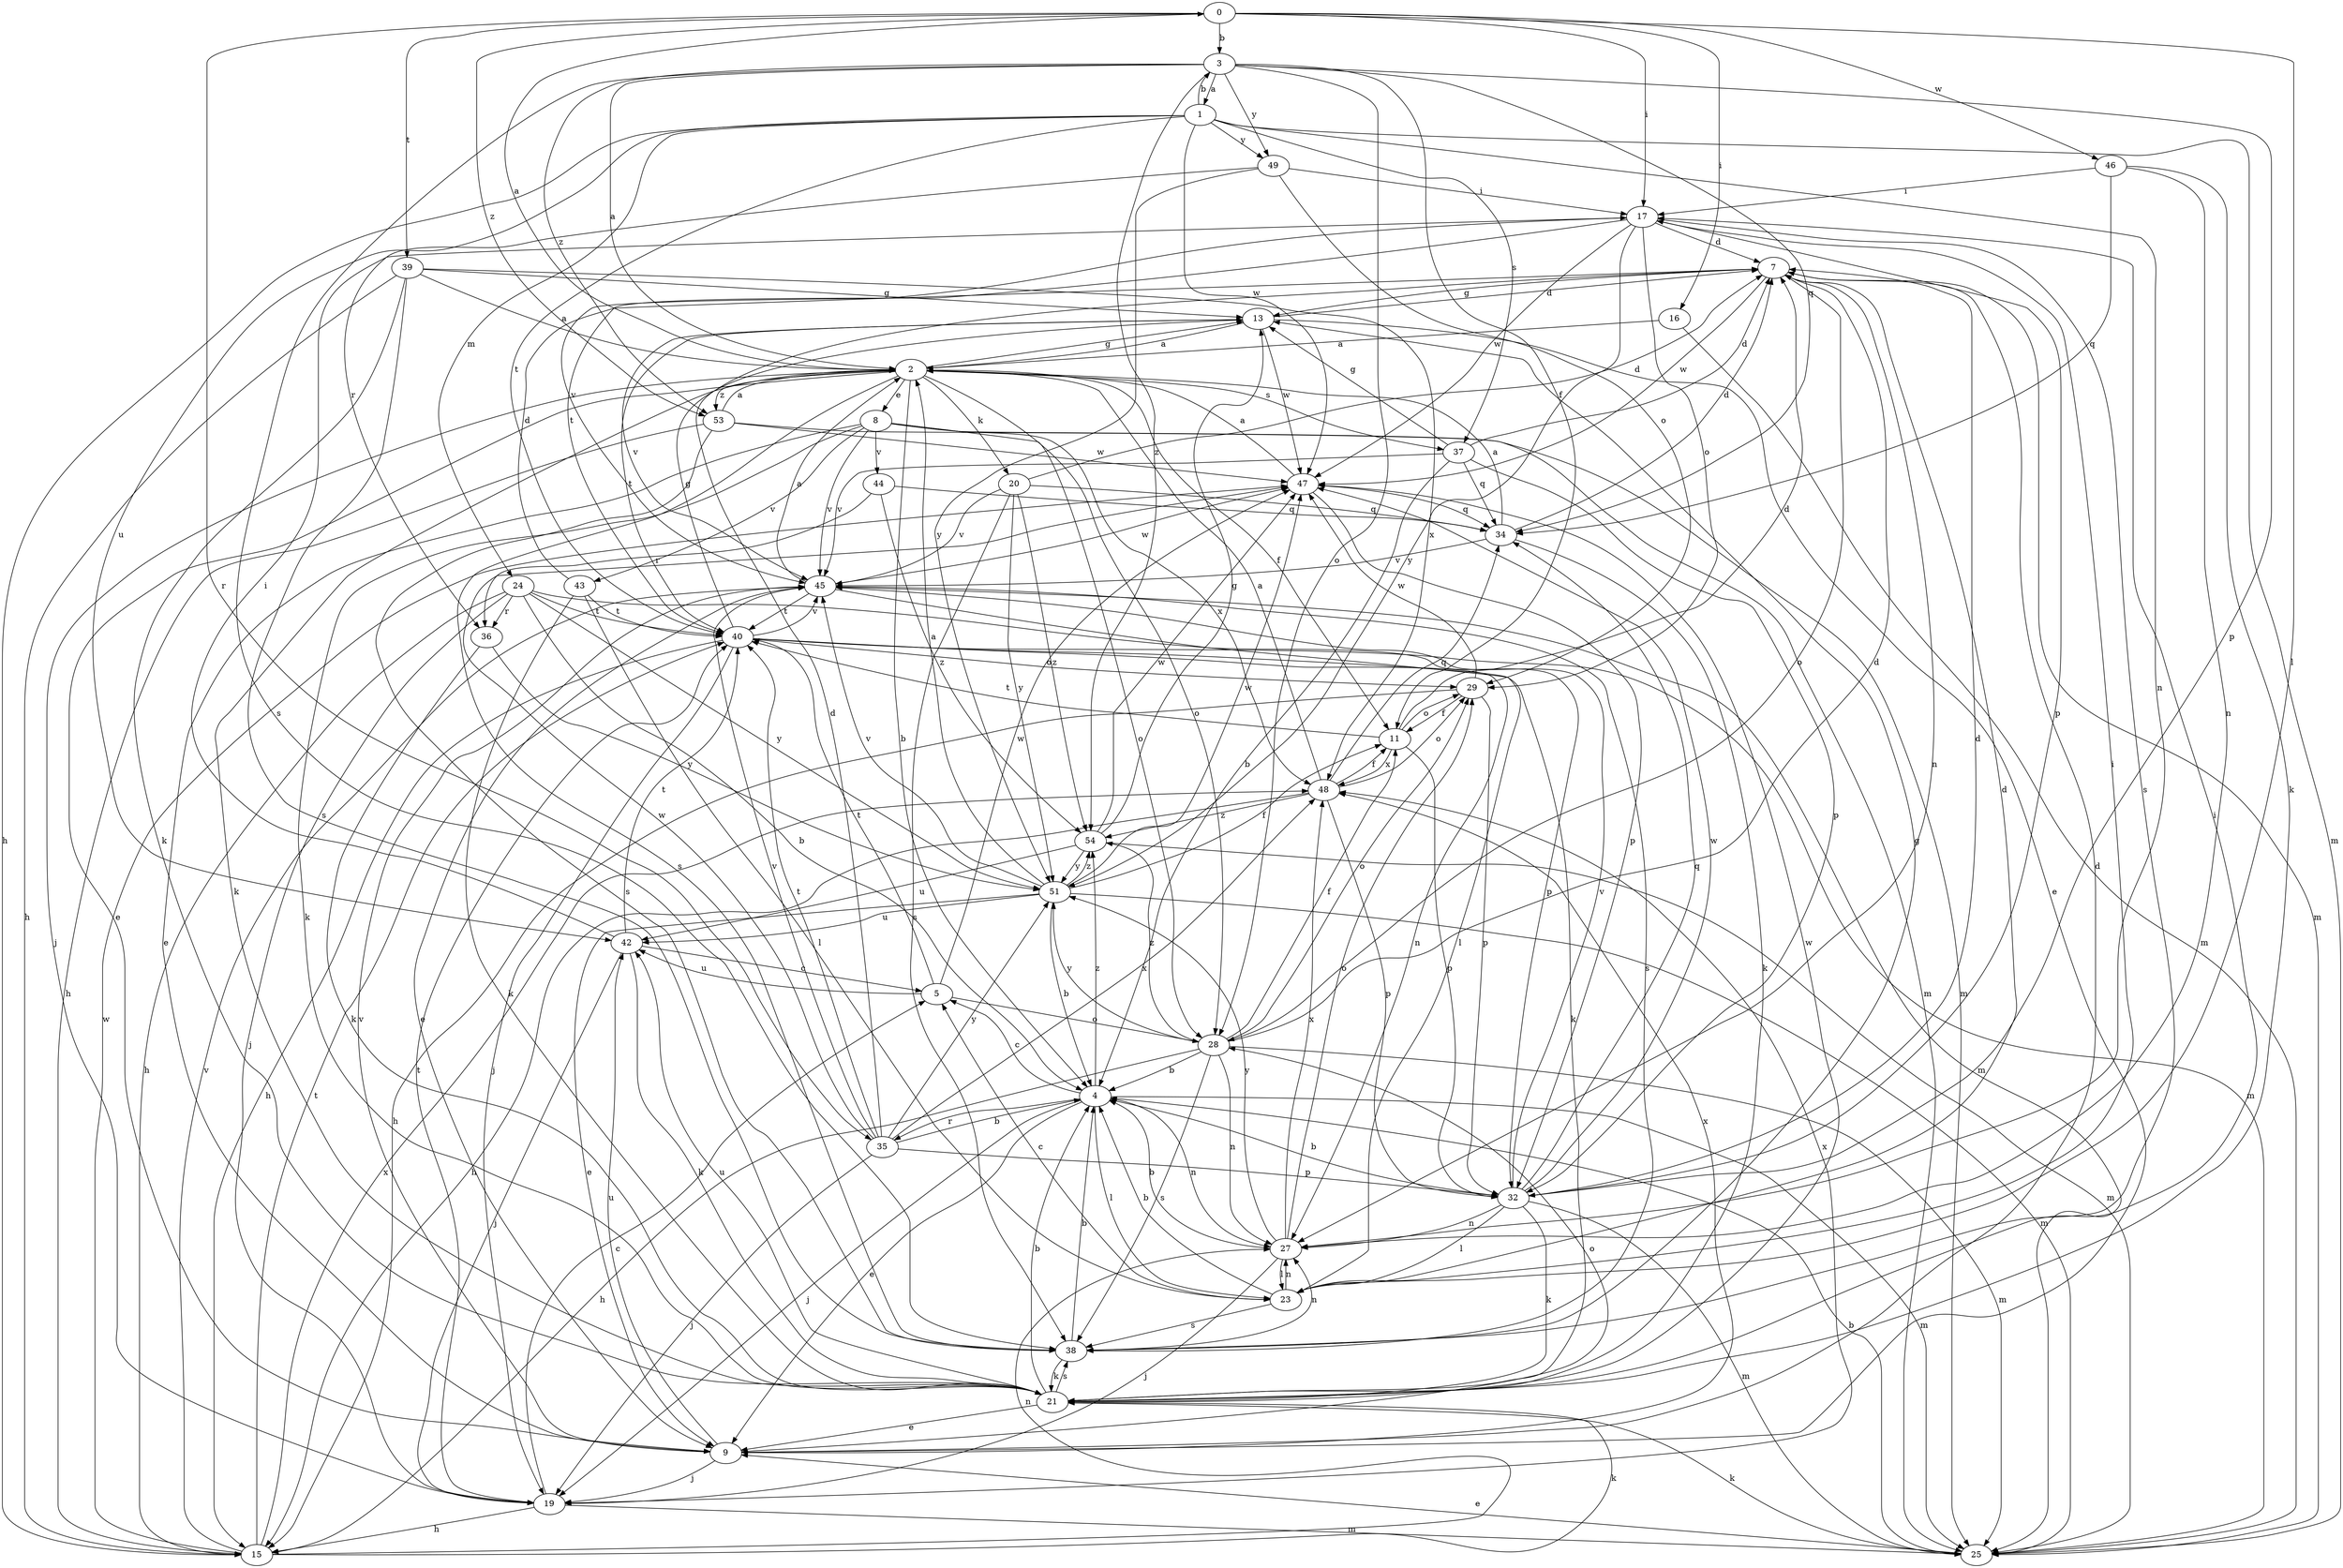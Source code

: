 strict digraph  {
0;
1;
2;
3;
4;
5;
7;
8;
9;
11;
13;
15;
16;
17;
19;
20;
21;
23;
24;
25;
27;
28;
29;
32;
34;
35;
36;
37;
38;
39;
40;
42;
43;
44;
45;
46;
47;
48;
49;
51;
53;
54;
0 -> 3  [label=b];
0 -> 16  [label=i];
0 -> 17  [label=i];
0 -> 23  [label=l];
0 -> 35  [label=r];
0 -> 39  [label=t];
0 -> 46  [label=w];
0 -> 53  [label=z];
1 -> 3  [label=b];
1 -> 15  [label=h];
1 -> 24  [label=m];
1 -> 25  [label=m];
1 -> 27  [label=n];
1 -> 37  [label=s];
1 -> 40  [label=t];
1 -> 42  [label=u];
1 -> 47  [label=w];
1 -> 49  [label=y];
2 -> 0  [label=a];
2 -> 4  [label=b];
2 -> 8  [label=e];
2 -> 9  [label=e];
2 -> 11  [label=f];
2 -> 13  [label=g];
2 -> 19  [label=j];
2 -> 20  [label=k];
2 -> 21  [label=k];
2 -> 28  [label=o];
2 -> 37  [label=s];
2 -> 38  [label=s];
2 -> 53  [label=z];
3 -> 1  [label=a];
3 -> 2  [label=a];
3 -> 11  [label=f];
3 -> 28  [label=o];
3 -> 32  [label=p];
3 -> 34  [label=q];
3 -> 38  [label=s];
3 -> 49  [label=y];
3 -> 53  [label=z];
3 -> 54  [label=z];
4 -> 5  [label=c];
4 -> 9  [label=e];
4 -> 19  [label=j];
4 -> 23  [label=l];
4 -> 25  [label=m];
4 -> 27  [label=n];
4 -> 35  [label=r];
4 -> 54  [label=z];
5 -> 28  [label=o];
5 -> 40  [label=t];
5 -> 42  [label=u];
5 -> 47  [label=w];
7 -> 13  [label=g];
7 -> 25  [label=m];
7 -> 27  [label=n];
7 -> 28  [label=o];
7 -> 47  [label=w];
8 -> 9  [label=e];
8 -> 21  [label=k];
8 -> 25  [label=m];
8 -> 28  [label=o];
8 -> 43  [label=v];
8 -> 44  [label=v];
8 -> 45  [label=v];
8 -> 48  [label=x];
9 -> 7  [label=d];
9 -> 19  [label=j];
9 -> 28  [label=o];
9 -> 42  [label=u];
9 -> 45  [label=v];
9 -> 48  [label=x];
11 -> 7  [label=d];
11 -> 29  [label=o];
11 -> 32  [label=p];
11 -> 40  [label=t];
11 -> 48  [label=x];
13 -> 2  [label=a];
13 -> 7  [label=d];
13 -> 9  [label=e];
13 -> 40  [label=t];
13 -> 45  [label=v];
13 -> 47  [label=w];
15 -> 21  [label=k];
15 -> 27  [label=n];
15 -> 40  [label=t];
15 -> 45  [label=v];
15 -> 47  [label=w];
15 -> 48  [label=x];
16 -> 2  [label=a];
16 -> 25  [label=m];
17 -> 7  [label=d];
17 -> 29  [label=o];
17 -> 32  [label=p];
17 -> 38  [label=s];
17 -> 40  [label=t];
17 -> 45  [label=v];
17 -> 47  [label=w];
17 -> 51  [label=y];
19 -> 5  [label=c];
19 -> 15  [label=h];
19 -> 25  [label=m];
19 -> 40  [label=t];
19 -> 48  [label=x];
20 -> 7  [label=d];
20 -> 34  [label=q];
20 -> 38  [label=s];
20 -> 45  [label=v];
20 -> 51  [label=y];
20 -> 54  [label=z];
21 -> 4  [label=b];
21 -> 9  [label=e];
21 -> 17  [label=i];
21 -> 38  [label=s];
21 -> 42  [label=u];
21 -> 47  [label=w];
23 -> 4  [label=b];
23 -> 5  [label=c];
23 -> 7  [label=d];
23 -> 17  [label=i];
23 -> 27  [label=n];
23 -> 38  [label=s];
24 -> 4  [label=b];
24 -> 15  [label=h];
24 -> 19  [label=j];
24 -> 32  [label=p];
24 -> 36  [label=r];
24 -> 40  [label=t];
24 -> 51  [label=y];
25 -> 4  [label=b];
25 -> 9  [label=e];
25 -> 21  [label=k];
27 -> 4  [label=b];
27 -> 19  [label=j];
27 -> 23  [label=l];
27 -> 29  [label=o];
27 -> 48  [label=x];
27 -> 51  [label=y];
28 -> 4  [label=b];
28 -> 7  [label=d];
28 -> 11  [label=f];
28 -> 15  [label=h];
28 -> 25  [label=m];
28 -> 27  [label=n];
28 -> 29  [label=o];
28 -> 38  [label=s];
28 -> 51  [label=y];
28 -> 54  [label=z];
29 -> 11  [label=f];
29 -> 15  [label=h];
29 -> 32  [label=p];
29 -> 47  [label=w];
32 -> 4  [label=b];
32 -> 7  [label=d];
32 -> 21  [label=k];
32 -> 23  [label=l];
32 -> 25  [label=m];
32 -> 27  [label=n];
32 -> 34  [label=q];
32 -> 45  [label=v];
32 -> 47  [label=w];
34 -> 2  [label=a];
34 -> 7  [label=d];
34 -> 21  [label=k];
34 -> 45  [label=v];
35 -> 4  [label=b];
35 -> 7  [label=d];
35 -> 19  [label=j];
35 -> 32  [label=p];
35 -> 40  [label=t];
35 -> 45  [label=v];
35 -> 47  [label=w];
35 -> 48  [label=x];
35 -> 51  [label=y];
36 -> 21  [label=k];
36 -> 51  [label=y];
37 -> 4  [label=b];
37 -> 7  [label=d];
37 -> 13  [label=g];
37 -> 32  [label=p];
37 -> 34  [label=q];
37 -> 45  [label=v];
38 -> 4  [label=b];
38 -> 13  [label=g];
38 -> 21  [label=k];
38 -> 27  [label=n];
39 -> 2  [label=a];
39 -> 13  [label=g];
39 -> 15  [label=h];
39 -> 21  [label=k];
39 -> 38  [label=s];
39 -> 48  [label=x];
40 -> 13  [label=g];
40 -> 15  [label=h];
40 -> 19  [label=j];
40 -> 21  [label=k];
40 -> 25  [label=m];
40 -> 27  [label=n];
40 -> 29  [label=o];
40 -> 45  [label=v];
42 -> 5  [label=c];
42 -> 17  [label=i];
42 -> 19  [label=j];
42 -> 21  [label=k];
42 -> 40  [label=t];
43 -> 7  [label=d];
43 -> 21  [label=k];
43 -> 23  [label=l];
43 -> 40  [label=t];
44 -> 34  [label=q];
44 -> 36  [label=r];
44 -> 54  [label=z];
45 -> 2  [label=a];
45 -> 9  [label=e];
45 -> 23  [label=l];
45 -> 25  [label=m];
45 -> 38  [label=s];
45 -> 40  [label=t];
45 -> 47  [label=w];
46 -> 17  [label=i];
46 -> 21  [label=k];
46 -> 27  [label=n];
46 -> 34  [label=q];
47 -> 2  [label=a];
47 -> 32  [label=p];
47 -> 34  [label=q];
48 -> 2  [label=a];
48 -> 11  [label=f];
48 -> 15  [label=h];
48 -> 29  [label=o];
48 -> 32  [label=p];
48 -> 34  [label=q];
48 -> 54  [label=z];
49 -> 17  [label=i];
49 -> 29  [label=o];
49 -> 36  [label=r];
49 -> 51  [label=y];
51 -> 2  [label=a];
51 -> 4  [label=b];
51 -> 9  [label=e];
51 -> 11  [label=f];
51 -> 25  [label=m];
51 -> 42  [label=u];
51 -> 45  [label=v];
51 -> 47  [label=w];
51 -> 54  [label=z];
53 -> 2  [label=a];
53 -> 15  [label=h];
53 -> 25  [label=m];
53 -> 38  [label=s];
53 -> 47  [label=w];
54 -> 13  [label=g];
54 -> 25  [label=m];
54 -> 42  [label=u];
54 -> 47  [label=w];
54 -> 51  [label=y];
}
